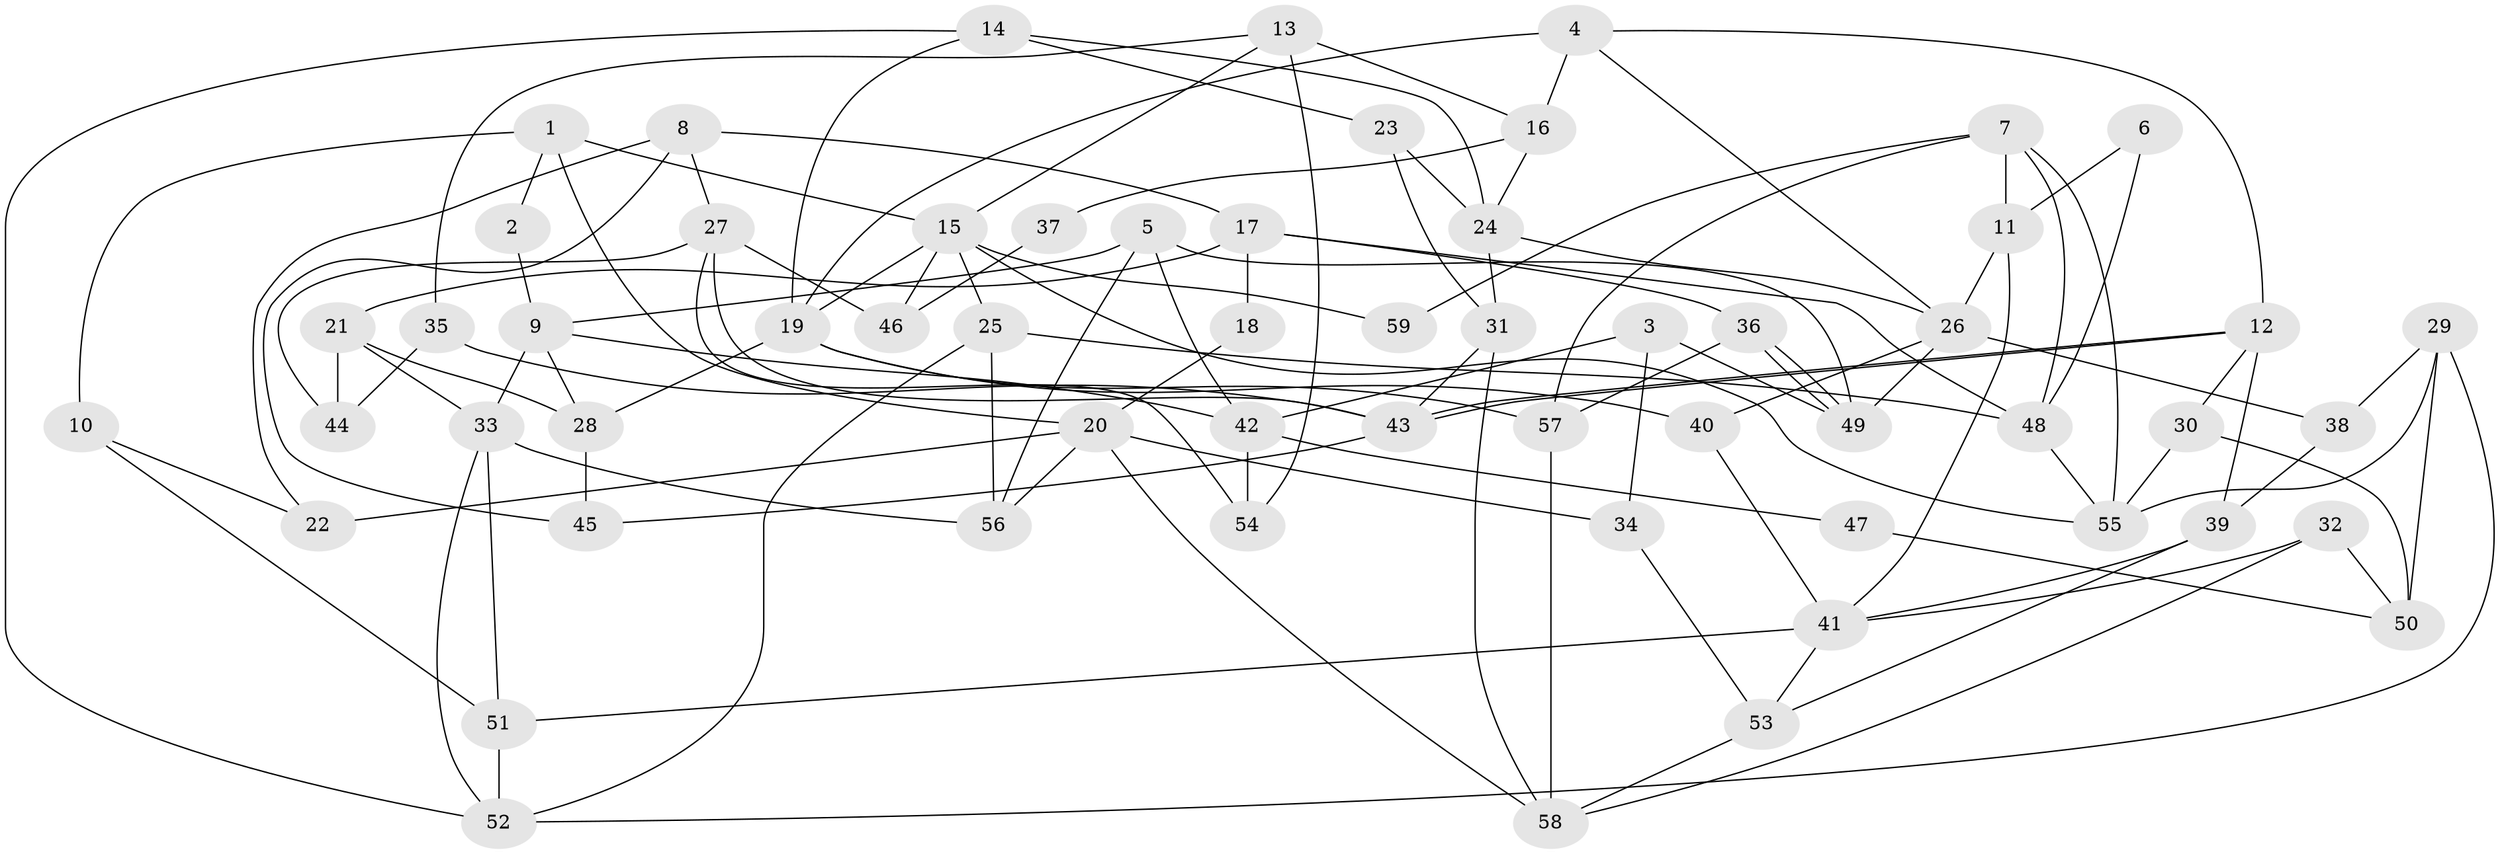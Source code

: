 // coarse degree distribution, {4: 0.3333333333333333, 5: 0.25, 7: 0.125, 3: 0.08333333333333333, 9: 0.041666666666666664, 2: 0.041666666666666664, 6: 0.125}
// Generated by graph-tools (version 1.1) at 2025/37/03/04/25 23:37:08]
// undirected, 59 vertices, 118 edges
graph export_dot {
  node [color=gray90,style=filled];
  1;
  2;
  3;
  4;
  5;
  6;
  7;
  8;
  9;
  10;
  11;
  12;
  13;
  14;
  15;
  16;
  17;
  18;
  19;
  20;
  21;
  22;
  23;
  24;
  25;
  26;
  27;
  28;
  29;
  30;
  31;
  32;
  33;
  34;
  35;
  36;
  37;
  38;
  39;
  40;
  41;
  42;
  43;
  44;
  45;
  46;
  47;
  48;
  49;
  50;
  51;
  52;
  53;
  54;
  55;
  56;
  57;
  58;
  59;
  1 -- 15;
  1 -- 20;
  1 -- 2;
  1 -- 10;
  2 -- 9;
  3 -- 42;
  3 -- 34;
  3 -- 49;
  4 -- 19;
  4 -- 12;
  4 -- 16;
  4 -- 26;
  5 -- 49;
  5 -- 9;
  5 -- 42;
  5 -- 56;
  6 -- 11;
  6 -- 48;
  7 -- 55;
  7 -- 57;
  7 -- 11;
  7 -- 48;
  7 -- 59;
  8 -- 22;
  8 -- 45;
  8 -- 17;
  8 -- 27;
  9 -- 42;
  9 -- 33;
  9 -- 28;
  10 -- 51;
  10 -- 22;
  11 -- 26;
  11 -- 41;
  12 -- 30;
  12 -- 43;
  12 -- 43;
  12 -- 39;
  13 -- 16;
  13 -- 15;
  13 -- 35;
  13 -- 54;
  14 -- 24;
  14 -- 19;
  14 -- 23;
  14 -- 52;
  15 -- 55;
  15 -- 25;
  15 -- 19;
  15 -- 46;
  15 -- 59;
  16 -- 24;
  16 -- 37;
  17 -- 21;
  17 -- 18;
  17 -- 36;
  17 -- 48;
  18 -- 20;
  19 -- 57;
  19 -- 28;
  19 -- 40;
  20 -- 56;
  20 -- 58;
  20 -- 22;
  20 -- 34;
  21 -- 28;
  21 -- 33;
  21 -- 44;
  23 -- 31;
  23 -- 24;
  24 -- 26;
  24 -- 31;
  25 -- 48;
  25 -- 52;
  25 -- 56;
  26 -- 49;
  26 -- 38;
  26 -- 40;
  27 -- 44;
  27 -- 43;
  27 -- 46;
  27 -- 54;
  28 -- 45;
  29 -- 38;
  29 -- 52;
  29 -- 50;
  29 -- 55;
  30 -- 55;
  30 -- 50;
  31 -- 43;
  31 -- 58;
  32 -- 41;
  32 -- 58;
  32 -- 50;
  33 -- 56;
  33 -- 52;
  33 -- 51;
  34 -- 53;
  35 -- 43;
  35 -- 44;
  36 -- 49;
  36 -- 49;
  36 -- 57;
  37 -- 46;
  38 -- 39;
  39 -- 41;
  39 -- 53;
  40 -- 41;
  41 -- 51;
  41 -- 53;
  42 -- 54;
  42 -- 47;
  43 -- 45;
  47 -- 50;
  48 -- 55;
  51 -- 52;
  53 -- 58;
  57 -- 58;
}
